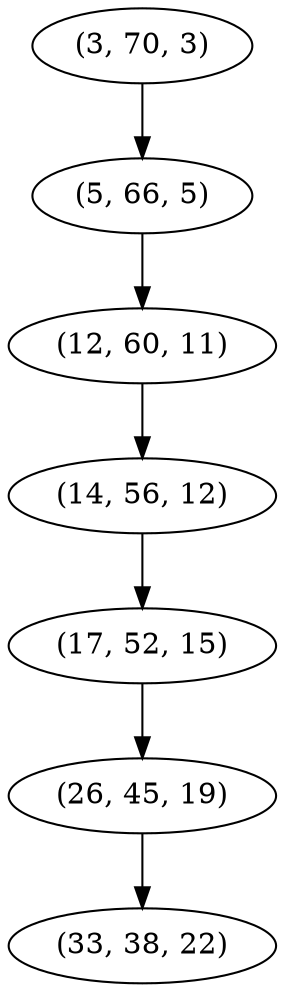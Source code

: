 digraph tree {
    "(3, 70, 3)";
    "(5, 66, 5)";
    "(12, 60, 11)";
    "(14, 56, 12)";
    "(17, 52, 15)";
    "(26, 45, 19)";
    "(33, 38, 22)";
    "(3, 70, 3)" -> "(5, 66, 5)";
    "(5, 66, 5)" -> "(12, 60, 11)";
    "(12, 60, 11)" -> "(14, 56, 12)";
    "(14, 56, 12)" -> "(17, 52, 15)";
    "(17, 52, 15)" -> "(26, 45, 19)";
    "(26, 45, 19)" -> "(33, 38, 22)";
}
